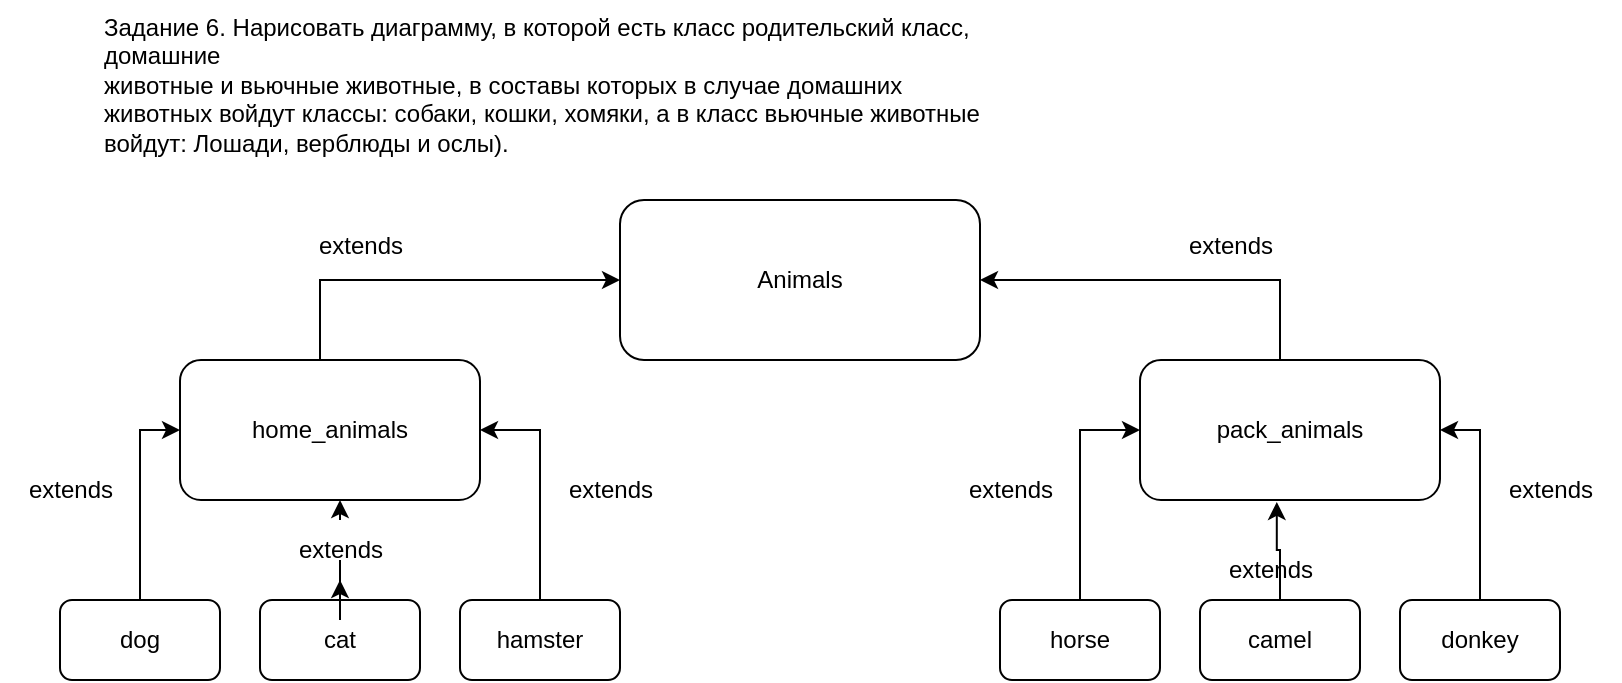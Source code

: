 <mxfile version="21.6.1" type="device">
  <diagram id="EvGvhxfpEQxphEuWEam0" name="Страница 1">
    <mxGraphModel dx="1036" dy="606" grid="1" gridSize="10" guides="1" tooltips="1" connect="1" arrows="1" fold="1" page="1" pageScale="1" pageWidth="827" pageHeight="1169" math="0" shadow="0">
      <root>
        <mxCell id="0" />
        <mxCell id="1" parent="0" />
        <mxCell id="YqGaC_8BOzr6KxE_VZlu-1" value="Задание 6. Нарисовать диаграмму, в которой есть класс родительский класс, домашние&lt;br&gt;животные и вьючные животные, в составы которых в случае домашних&lt;br&gt;животных войдут классы: собаки, кошки, хомяки, а в класс вьючные животные&lt;br&gt;войдут: Лошади, верблюды и ослы)." style="text;whiteSpace=wrap;html=1;" vertex="1" parent="1">
          <mxGeometry x="50" y="20" width="480" height="80" as="geometry" />
        </mxCell>
        <mxCell id="YqGaC_8BOzr6KxE_VZlu-2" value="Animals" style="rounded=1;whiteSpace=wrap;html=1;" vertex="1" parent="1">
          <mxGeometry x="310" y="120" width="180" height="80" as="geometry" />
        </mxCell>
        <mxCell id="YqGaC_8BOzr6KxE_VZlu-18" style="edgeStyle=orthogonalEdgeStyle;rounded=0;orthogonalLoop=1;jettySize=auto;html=1;entryX=0;entryY=0.5;entryDx=0;entryDy=0;" edge="1" parent="1" source="YqGaC_8BOzr6KxE_VZlu-4" target="YqGaC_8BOzr6KxE_VZlu-2">
          <mxGeometry relative="1" as="geometry">
            <Array as="points">
              <mxPoint x="160" y="160" />
            </Array>
          </mxGeometry>
        </mxCell>
        <mxCell id="YqGaC_8BOzr6KxE_VZlu-4" value="home_animals" style="rounded=1;whiteSpace=wrap;html=1;" vertex="1" parent="1">
          <mxGeometry x="90" y="200" width="150" height="70" as="geometry" />
        </mxCell>
        <mxCell id="YqGaC_8BOzr6KxE_VZlu-19" style="edgeStyle=orthogonalEdgeStyle;rounded=0;orthogonalLoop=1;jettySize=auto;html=1;entryX=1;entryY=0.5;entryDx=0;entryDy=0;" edge="1" parent="1" source="YqGaC_8BOzr6KxE_VZlu-5" target="YqGaC_8BOzr6KxE_VZlu-2">
          <mxGeometry relative="1" as="geometry">
            <Array as="points">
              <mxPoint x="640" y="160" />
            </Array>
          </mxGeometry>
        </mxCell>
        <mxCell id="YqGaC_8BOzr6KxE_VZlu-5" value="pack_animals" style="rounded=1;whiteSpace=wrap;html=1;" vertex="1" parent="1">
          <mxGeometry x="570" y="200" width="150" height="70" as="geometry" />
        </mxCell>
        <mxCell id="YqGaC_8BOzr6KxE_VZlu-12" style="edgeStyle=orthogonalEdgeStyle;rounded=0;orthogonalLoop=1;jettySize=auto;html=1;entryX=0;entryY=0.5;entryDx=0;entryDy=0;" edge="1" parent="1" source="YqGaC_8BOzr6KxE_VZlu-6" target="YqGaC_8BOzr6KxE_VZlu-4">
          <mxGeometry relative="1" as="geometry" />
        </mxCell>
        <mxCell id="YqGaC_8BOzr6KxE_VZlu-6" value="dog" style="rounded=1;whiteSpace=wrap;html=1;" vertex="1" parent="1">
          <mxGeometry x="30" y="320" width="80" height="40" as="geometry" />
        </mxCell>
        <mxCell id="YqGaC_8BOzr6KxE_VZlu-13" style="edgeStyle=orthogonalEdgeStyle;rounded=0;orthogonalLoop=1;jettySize=auto;html=1;" edge="1" parent="1" source="YqGaC_8BOzr6KxE_VZlu-22">
          <mxGeometry relative="1" as="geometry">
            <mxPoint x="170" y="270" as="targetPoint" />
            <Array as="points">
              <mxPoint x="170" y="270" />
            </Array>
          </mxGeometry>
        </mxCell>
        <mxCell id="YqGaC_8BOzr6KxE_VZlu-7" value="cat" style="rounded=1;whiteSpace=wrap;html=1;" vertex="1" parent="1">
          <mxGeometry x="130" y="320" width="80" height="40" as="geometry" />
        </mxCell>
        <mxCell id="YqGaC_8BOzr6KxE_VZlu-14" style="edgeStyle=orthogonalEdgeStyle;rounded=0;orthogonalLoop=1;jettySize=auto;html=1;entryX=1;entryY=0.5;entryDx=0;entryDy=0;" edge="1" parent="1" source="YqGaC_8BOzr6KxE_VZlu-8" target="YqGaC_8BOzr6KxE_VZlu-4">
          <mxGeometry relative="1" as="geometry" />
        </mxCell>
        <mxCell id="YqGaC_8BOzr6KxE_VZlu-8" value="hamster" style="rounded=1;whiteSpace=wrap;html=1;" vertex="1" parent="1">
          <mxGeometry x="230" y="320" width="80" height="40" as="geometry" />
        </mxCell>
        <mxCell id="YqGaC_8BOzr6KxE_VZlu-17" style="edgeStyle=orthogonalEdgeStyle;rounded=0;orthogonalLoop=1;jettySize=auto;html=1;entryX=0;entryY=0.5;entryDx=0;entryDy=0;" edge="1" parent="1" source="YqGaC_8BOzr6KxE_VZlu-9" target="YqGaC_8BOzr6KxE_VZlu-5">
          <mxGeometry relative="1" as="geometry" />
        </mxCell>
        <mxCell id="YqGaC_8BOzr6KxE_VZlu-9" value="horse" style="rounded=1;whiteSpace=wrap;html=1;" vertex="1" parent="1">
          <mxGeometry x="500" y="320" width="80" height="40" as="geometry" />
        </mxCell>
        <mxCell id="YqGaC_8BOzr6KxE_VZlu-15" style="edgeStyle=orthogonalEdgeStyle;rounded=0;orthogonalLoop=1;jettySize=auto;html=1;entryX=0.456;entryY=1.014;entryDx=0;entryDy=0;entryPerimeter=0;" edge="1" parent="1" source="YqGaC_8BOzr6KxE_VZlu-10" target="YqGaC_8BOzr6KxE_VZlu-5">
          <mxGeometry relative="1" as="geometry" />
        </mxCell>
        <mxCell id="YqGaC_8BOzr6KxE_VZlu-10" value="camel" style="rounded=1;whiteSpace=wrap;html=1;" vertex="1" parent="1">
          <mxGeometry x="600" y="320" width="80" height="40" as="geometry" />
        </mxCell>
        <mxCell id="YqGaC_8BOzr6KxE_VZlu-16" style="edgeStyle=orthogonalEdgeStyle;rounded=0;orthogonalLoop=1;jettySize=auto;html=1;entryX=1;entryY=0.5;entryDx=0;entryDy=0;" edge="1" parent="1" source="YqGaC_8BOzr6KxE_VZlu-11" target="YqGaC_8BOzr6KxE_VZlu-5">
          <mxGeometry relative="1" as="geometry" />
        </mxCell>
        <mxCell id="YqGaC_8BOzr6KxE_VZlu-11" value="donkey" style="rounded=1;whiteSpace=wrap;html=1;" vertex="1" parent="1">
          <mxGeometry x="700" y="320" width="80" height="40" as="geometry" />
        </mxCell>
        <mxCell id="YqGaC_8BOzr6KxE_VZlu-20" value="extends" style="text;html=1;align=center;verticalAlign=middle;resizable=0;points=[];autosize=1;strokeColor=none;fillColor=none;" vertex="1" parent="1">
          <mxGeometry x="145" y="128" width="70" height="30" as="geometry" />
        </mxCell>
        <mxCell id="YqGaC_8BOzr6KxE_VZlu-21" value="extends" style="text;html=1;align=center;verticalAlign=middle;resizable=0;points=[];autosize=1;strokeColor=none;fillColor=none;" vertex="1" parent="1">
          <mxGeometry x="580" y="128" width="70" height="30" as="geometry" />
        </mxCell>
        <mxCell id="YqGaC_8BOzr6KxE_VZlu-23" value="extends" style="text;html=1;align=center;verticalAlign=middle;resizable=0;points=[];autosize=1;strokeColor=none;fillColor=none;" vertex="1" parent="1">
          <mxGeometry x="270" y="250" width="70" height="30" as="geometry" />
        </mxCell>
        <mxCell id="YqGaC_8BOzr6KxE_VZlu-24" value="extends" style="text;html=1;align=center;verticalAlign=middle;resizable=0;points=[];autosize=1;strokeColor=none;fillColor=none;" vertex="1" parent="1">
          <mxGeometry y="250" width="70" height="30" as="geometry" />
        </mxCell>
        <mxCell id="YqGaC_8BOzr6KxE_VZlu-25" value="" style="edgeStyle=orthogonalEdgeStyle;rounded=0;orthogonalLoop=1;jettySize=auto;html=1;" edge="1" parent="1" source="YqGaC_8BOzr6KxE_VZlu-7" target="YqGaC_8BOzr6KxE_VZlu-22">
          <mxGeometry relative="1" as="geometry">
            <mxPoint x="170" y="270" as="targetPoint" />
            <mxPoint x="170" y="320" as="sourcePoint" />
            <Array as="points" />
          </mxGeometry>
        </mxCell>
        <mxCell id="YqGaC_8BOzr6KxE_VZlu-22" value="extends" style="text;html=1;align=center;verticalAlign=middle;resizable=0;points=[];autosize=1;strokeColor=none;fillColor=none;" vertex="1" parent="1">
          <mxGeometry x="135" y="280" width="70" height="30" as="geometry" />
        </mxCell>
        <mxCell id="YqGaC_8BOzr6KxE_VZlu-26" value="extends" style="text;html=1;align=center;verticalAlign=middle;resizable=0;points=[];autosize=1;strokeColor=none;fillColor=none;" vertex="1" parent="1">
          <mxGeometry x="600" y="290" width="70" height="30" as="geometry" />
        </mxCell>
        <mxCell id="YqGaC_8BOzr6KxE_VZlu-27" value="extends" style="text;html=1;align=center;verticalAlign=middle;resizable=0;points=[];autosize=1;strokeColor=none;fillColor=none;" vertex="1" parent="1">
          <mxGeometry x="470" y="250" width="70" height="30" as="geometry" />
        </mxCell>
        <mxCell id="YqGaC_8BOzr6KxE_VZlu-28" value="extends" style="text;html=1;align=center;verticalAlign=middle;resizable=0;points=[];autosize=1;strokeColor=none;fillColor=none;" vertex="1" parent="1">
          <mxGeometry x="740" y="250" width="70" height="30" as="geometry" />
        </mxCell>
      </root>
    </mxGraphModel>
  </diagram>
</mxfile>
